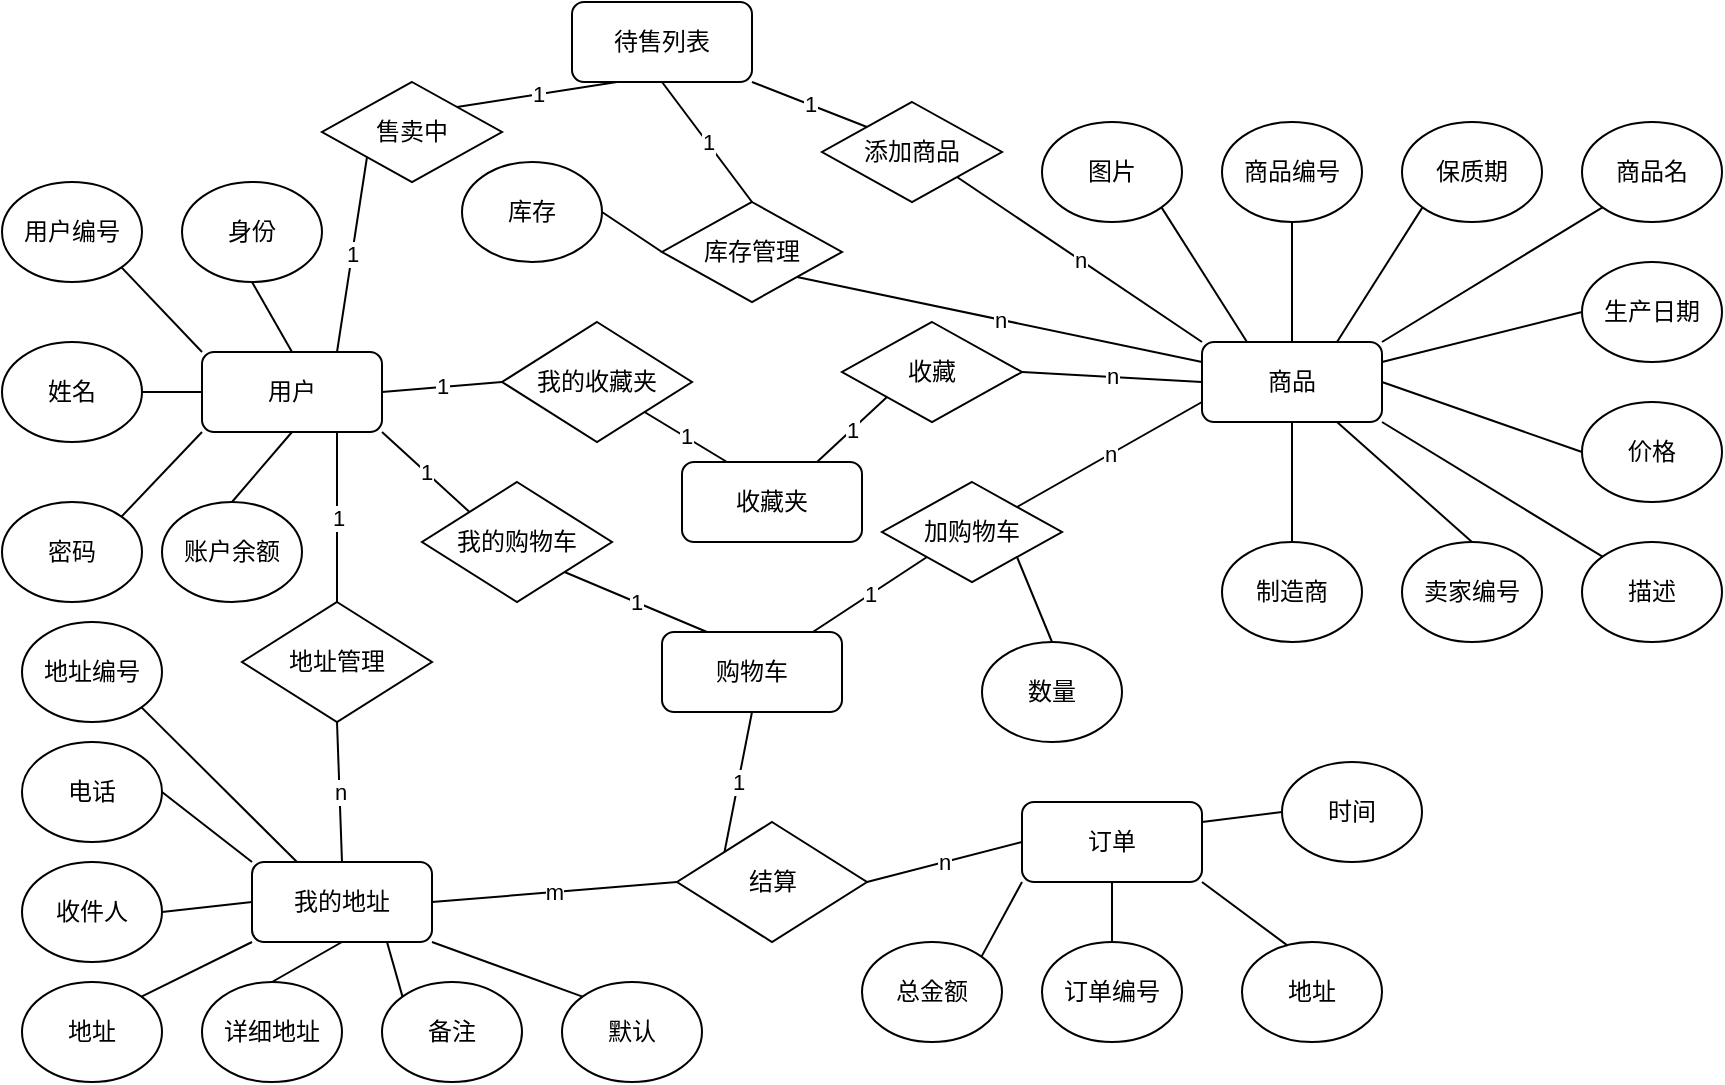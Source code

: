 <mxfile version="20.7.4" type="device"><diagram id="R2lEEEUBdFMjLlhIrx00" name="Page-1"><mxGraphModel dx="1105" dy="603" grid="1" gridSize="10" guides="1" tooltips="1" connect="1" arrows="1" fold="1" page="1" pageScale="1" pageWidth="850" pageHeight="1100" math="0" shadow="0" extFonts="Permanent Marker^https://fonts.googleapis.com/css?family=Permanent+Marker"><root><mxCell id="0"/><mxCell id="1" parent="0"/><mxCell id="BMDgmJ-OLP_4q-lUjM4O-145" value="" style="edgeStyle=orthogonalEdgeStyle;rounded=0;orthogonalLoop=1;jettySize=auto;html=1;startArrow=none;startFill=0;endArrow=none;endFill=0;" edge="1" parent="1" source="BMDgmJ-OLP_4q-lUjM4O-1" target="BMDgmJ-OLP_4q-lUjM4O-5"><mxGeometry relative="1" as="geometry"/></mxCell><mxCell id="BMDgmJ-OLP_4q-lUjM4O-1" value="用户" style="rounded=1;whiteSpace=wrap;html=1;" vertex="1" parent="1"><mxGeometry x="240" y="495" width="90" height="40" as="geometry"/></mxCell><mxCell id="BMDgmJ-OLP_4q-lUjM4O-2" value="用户编号" style="ellipse;whiteSpace=wrap;html=1;" vertex="1" parent="1"><mxGeometry x="140" y="410" width="70" height="50" as="geometry"/></mxCell><mxCell id="BMDgmJ-OLP_4q-lUjM4O-3" value="身份" style="ellipse;whiteSpace=wrap;html=1;" vertex="1" parent="1"><mxGeometry x="230" y="410" width="70" height="50" as="geometry"/></mxCell><mxCell id="BMDgmJ-OLP_4q-lUjM4O-5" value="姓名" style="ellipse;whiteSpace=wrap;html=1;" vertex="1" parent="1"><mxGeometry x="140" y="490" width="70" height="50" as="geometry"/></mxCell><mxCell id="BMDgmJ-OLP_4q-lUjM4O-6" value="密码" style="ellipse;whiteSpace=wrap;html=1;" vertex="1" parent="1"><mxGeometry x="140" y="570" width="70" height="50" as="geometry"/></mxCell><mxCell id="BMDgmJ-OLP_4q-lUjM4O-7" value="账户余额" style="ellipse;whiteSpace=wrap;html=1;" vertex="1" parent="1"><mxGeometry x="220" y="570" width="70" height="50" as="geometry"/></mxCell><mxCell id="BMDgmJ-OLP_4q-lUjM4O-13" value="" style="endArrow=none;html=1;rounded=0;entryX=0.5;entryY=1;entryDx=0;entryDy=0;exitX=0.5;exitY=0;exitDx=0;exitDy=0;endFill=0;" edge="1" parent="1" source="BMDgmJ-OLP_4q-lUjM4O-1" target="BMDgmJ-OLP_4q-lUjM4O-3"><mxGeometry width="50" height="50" relative="1" as="geometry"><mxPoint x="460" y="610" as="sourcePoint"/><mxPoint x="510" y="560" as="targetPoint"/></mxGeometry></mxCell><mxCell id="BMDgmJ-OLP_4q-lUjM4O-14" value="" style="endArrow=none;html=1;rounded=0;entryX=1;entryY=1;entryDx=0;entryDy=0;exitX=0;exitY=0;exitDx=0;exitDy=0;endFill=0;" edge="1" parent="1" source="BMDgmJ-OLP_4q-lUjM4O-1" target="BMDgmJ-OLP_4q-lUjM4O-2"><mxGeometry width="50" height="50" relative="1" as="geometry"><mxPoint x="460" y="610" as="sourcePoint"/><mxPoint x="510" y="560" as="targetPoint"/></mxGeometry></mxCell><mxCell id="BMDgmJ-OLP_4q-lUjM4O-15" value="" style="endArrow=none;html=1;rounded=0;entryX=1;entryY=0.5;entryDx=0;entryDy=0;exitX=0;exitY=0.5;exitDx=0;exitDy=0;endFill=0;" edge="1" parent="1" source="BMDgmJ-OLP_4q-lUjM4O-1" target="BMDgmJ-OLP_4q-lUjM4O-5"><mxGeometry width="50" height="50" relative="1" as="geometry"><mxPoint x="460" y="610" as="sourcePoint"/><mxPoint x="510" y="560" as="targetPoint"/></mxGeometry></mxCell><mxCell id="BMDgmJ-OLP_4q-lUjM4O-16" value="" style="endArrow=none;html=1;rounded=0;entryX=1;entryY=0;entryDx=0;entryDy=0;exitX=0;exitY=1;exitDx=0;exitDy=0;endFill=0;" edge="1" parent="1" source="BMDgmJ-OLP_4q-lUjM4O-1" target="BMDgmJ-OLP_4q-lUjM4O-6"><mxGeometry width="50" height="50" relative="1" as="geometry"><mxPoint x="460" y="610" as="sourcePoint"/><mxPoint x="510" y="560" as="targetPoint"/></mxGeometry></mxCell><mxCell id="BMDgmJ-OLP_4q-lUjM4O-17" value="" style="endArrow=none;html=1;rounded=0;entryX=0.5;entryY=0;entryDx=0;entryDy=0;exitX=0.5;exitY=1;exitDx=0;exitDy=0;endFill=0;" edge="1" parent="1" source="BMDgmJ-OLP_4q-lUjM4O-1" target="BMDgmJ-OLP_4q-lUjM4O-7"><mxGeometry width="50" height="50" relative="1" as="geometry"><mxPoint x="460" y="610" as="sourcePoint"/><mxPoint x="510" y="560" as="targetPoint"/></mxGeometry></mxCell><mxCell id="BMDgmJ-OLP_4q-lUjM4O-20" value="加购物车" style="rhombus;whiteSpace=wrap;html=1;" vertex="1" parent="1"><mxGeometry x="580" y="560" width="90" height="50" as="geometry"/></mxCell><mxCell id="BMDgmJ-OLP_4q-lUjM4O-21" value="地址管理" style="rhombus;whiteSpace=wrap;html=1;" vertex="1" parent="1"><mxGeometry x="260" y="620" width="95" height="60" as="geometry"/></mxCell><mxCell id="BMDgmJ-OLP_4q-lUjM4O-23" value="商品" style="rounded=1;whiteSpace=wrap;html=1;" vertex="1" parent="1"><mxGeometry x="740" y="490" width="90" height="40" as="geometry"/></mxCell><mxCell id="BMDgmJ-OLP_4q-lUjM4O-25" value="保质期" style="ellipse;whiteSpace=wrap;html=1;" vertex="1" parent="1"><mxGeometry x="840" y="380" width="70" height="50" as="geometry"/></mxCell><mxCell id="BMDgmJ-OLP_4q-lUjM4O-26" value="商品名" style="ellipse;whiteSpace=wrap;html=1;" vertex="1" parent="1"><mxGeometry x="930" y="380" width="70" height="50" as="geometry"/></mxCell><mxCell id="BMDgmJ-OLP_4q-lUjM4O-27" value="价格" style="ellipse;whiteSpace=wrap;html=1;" vertex="1" parent="1"><mxGeometry x="930" y="520" width="70" height="50" as="geometry"/></mxCell><mxCell id="BMDgmJ-OLP_4q-lUjM4O-28" value="卖家编号" style="ellipse;whiteSpace=wrap;html=1;" vertex="1" parent="1"><mxGeometry x="840" y="590" width="70" height="50" as="geometry"/></mxCell><mxCell id="BMDgmJ-OLP_4q-lUjM4O-29" value="制造商" style="ellipse;whiteSpace=wrap;html=1;" vertex="1" parent="1"><mxGeometry x="750" y="590" width="70" height="50" as="geometry"/></mxCell><mxCell id="BMDgmJ-OLP_4q-lUjM4O-30" value="图片" style="ellipse;whiteSpace=wrap;html=1;" vertex="1" parent="1"><mxGeometry x="660" y="380" width="70" height="50" as="geometry"/></mxCell><mxCell id="BMDgmJ-OLP_4q-lUjM4O-31" value="描述" style="ellipse;whiteSpace=wrap;html=1;" vertex="1" parent="1"><mxGeometry x="930" y="590" width="70" height="50" as="geometry"/></mxCell><mxCell id="BMDgmJ-OLP_4q-lUjM4O-32" value="商品编号" style="ellipse;whiteSpace=wrap;html=1;" vertex="1" parent="1"><mxGeometry x="750" y="380" width="70" height="50" as="geometry"/></mxCell><mxCell id="BMDgmJ-OLP_4q-lUjM4O-33" value="生产日期" style="ellipse;whiteSpace=wrap;html=1;" vertex="1" parent="1"><mxGeometry x="930" y="450" width="70" height="50" as="geometry"/></mxCell><mxCell id="BMDgmJ-OLP_4q-lUjM4O-35" value="" style="endArrow=none;html=1;rounded=0;entryX=0.5;entryY=1;entryDx=0;entryDy=0;exitX=0.5;exitY=0;exitDx=0;exitDy=0;endFill=0;" edge="1" parent="1" source="BMDgmJ-OLP_4q-lUjM4O-23" target="BMDgmJ-OLP_4q-lUjM4O-32"><mxGeometry width="50" height="50" relative="1" as="geometry"><mxPoint x="580" y="630" as="sourcePoint"/><mxPoint x="630" y="580" as="targetPoint"/></mxGeometry></mxCell><mxCell id="BMDgmJ-OLP_4q-lUjM4O-36" value="" style="endArrow=none;html=1;rounded=0;entryX=0;entryY=1;entryDx=0;entryDy=0;exitX=0.75;exitY=0;exitDx=0;exitDy=0;endFill=0;" edge="1" parent="1" source="BMDgmJ-OLP_4q-lUjM4O-23" target="BMDgmJ-OLP_4q-lUjM4O-25"><mxGeometry width="50" height="50" relative="1" as="geometry"><mxPoint x="580" y="630" as="sourcePoint"/><mxPoint x="630" y="580" as="targetPoint"/></mxGeometry></mxCell><mxCell id="BMDgmJ-OLP_4q-lUjM4O-37" value="" style="endArrow=none;html=1;rounded=0;entryX=0;entryY=1;entryDx=0;entryDy=0;exitX=1;exitY=0;exitDx=0;exitDy=0;endFill=0;" edge="1" parent="1" source="BMDgmJ-OLP_4q-lUjM4O-23" target="BMDgmJ-OLP_4q-lUjM4O-26"><mxGeometry width="50" height="50" relative="1" as="geometry"><mxPoint x="580" y="630" as="sourcePoint"/><mxPoint x="630" y="580" as="targetPoint"/></mxGeometry></mxCell><mxCell id="BMDgmJ-OLP_4q-lUjM4O-38" value="" style="endArrow=none;html=1;rounded=0;entryX=0;entryY=0.5;entryDx=0;entryDy=0;exitX=1;exitY=0.25;exitDx=0;exitDy=0;endFill=0;" edge="1" parent="1" source="BMDgmJ-OLP_4q-lUjM4O-23" target="BMDgmJ-OLP_4q-lUjM4O-33"><mxGeometry width="50" height="50" relative="1" as="geometry"><mxPoint x="580" y="630" as="sourcePoint"/><mxPoint x="630" y="580" as="targetPoint"/></mxGeometry></mxCell><mxCell id="BMDgmJ-OLP_4q-lUjM4O-39" value="" style="endArrow=none;html=1;rounded=0;entryX=0;entryY=0.5;entryDx=0;entryDy=0;exitX=1;exitY=0.5;exitDx=0;exitDy=0;endFill=0;" edge="1" parent="1" source="BMDgmJ-OLP_4q-lUjM4O-23" target="BMDgmJ-OLP_4q-lUjM4O-27"><mxGeometry width="50" height="50" relative="1" as="geometry"><mxPoint x="580" y="630" as="sourcePoint"/><mxPoint x="630" y="580" as="targetPoint"/></mxGeometry></mxCell><mxCell id="BMDgmJ-OLP_4q-lUjM4O-40" value="" style="endArrow=none;html=1;rounded=0;entryX=0;entryY=0;entryDx=0;entryDy=0;exitX=1;exitY=1;exitDx=0;exitDy=0;endFill=0;" edge="1" parent="1" source="BMDgmJ-OLP_4q-lUjM4O-23" target="BMDgmJ-OLP_4q-lUjM4O-31"><mxGeometry width="50" height="50" relative="1" as="geometry"><mxPoint x="580" y="630" as="sourcePoint"/><mxPoint x="630" y="580" as="targetPoint"/></mxGeometry></mxCell><mxCell id="BMDgmJ-OLP_4q-lUjM4O-41" value="" style="endArrow=none;html=1;rounded=0;entryX=0.5;entryY=0;entryDx=0;entryDy=0;exitX=0.75;exitY=1;exitDx=0;exitDy=0;endFill=0;" edge="1" parent="1" source="BMDgmJ-OLP_4q-lUjM4O-23" target="BMDgmJ-OLP_4q-lUjM4O-28"><mxGeometry width="50" height="50" relative="1" as="geometry"><mxPoint x="580" y="630" as="sourcePoint"/><mxPoint x="630" y="580" as="targetPoint"/></mxGeometry></mxCell><mxCell id="BMDgmJ-OLP_4q-lUjM4O-42" value="" style="endArrow=none;html=1;rounded=0;entryX=0.5;entryY=0;entryDx=0;entryDy=0;exitX=0.5;exitY=1;exitDx=0;exitDy=0;endFill=0;" edge="1" parent="1" source="BMDgmJ-OLP_4q-lUjM4O-23" target="BMDgmJ-OLP_4q-lUjM4O-29"><mxGeometry width="50" height="50" relative="1" as="geometry"><mxPoint x="580" y="630" as="sourcePoint"/><mxPoint x="630" y="580" as="targetPoint"/></mxGeometry></mxCell><mxCell id="BMDgmJ-OLP_4q-lUjM4O-47" value="n" style="endArrow=none;startArrow=none;html=1;rounded=0;entryX=0;entryY=0.5;entryDx=0;entryDy=0;exitX=1;exitY=0.5;exitDx=0;exitDy=0;endFill=0;startFill=0;" edge="1" parent="1" source="BMDgmJ-OLP_4q-lUjM4O-91" target="BMDgmJ-OLP_4q-lUjM4O-23"><mxGeometry width="50" height="50" relative="1" as="geometry"><mxPoint x="640" y="510" as="sourcePoint"/><mxPoint x="510" y="580" as="targetPoint"/></mxGeometry></mxCell><mxCell id="BMDgmJ-OLP_4q-lUjM4O-52" value="数量" style="ellipse;whiteSpace=wrap;html=1;" vertex="1" parent="1"><mxGeometry x="630" y="640" width="70" height="50" as="geometry"/></mxCell><mxCell id="BMDgmJ-OLP_4q-lUjM4O-58" value="n" style="endArrow=none;startArrow=none;html=1;rounded=0;exitX=1;exitY=0;exitDx=0;exitDy=0;entryX=0;entryY=0.75;entryDx=0;entryDy=0;endFill=0;startFill=0;" edge="1" parent="1" source="BMDgmJ-OLP_4q-lUjM4O-20" target="BMDgmJ-OLP_4q-lUjM4O-23"><mxGeometry width="50" height="50" relative="1" as="geometry"><mxPoint x="677.5" y="587.5" as="sourcePoint"/><mxPoint x="710" y="480" as="targetPoint"/></mxGeometry></mxCell><mxCell id="BMDgmJ-OLP_4q-lUjM4O-60" value="" style="endArrow=none;html=1;rounded=0;exitX=1;exitY=1;exitDx=0;exitDy=0;entryX=0.5;entryY=0;entryDx=0;entryDy=0;endFill=0;" edge="1" parent="1" source="BMDgmJ-OLP_4q-lUjM4O-20" target="BMDgmJ-OLP_4q-lUjM4O-52"><mxGeometry width="50" height="50" relative="1" as="geometry"><mxPoint x="677.5" y="612.5" as="sourcePoint"/><mxPoint x="590" y="670" as="targetPoint"/></mxGeometry></mxCell><mxCell id="BMDgmJ-OLP_4q-lUjM4O-63" value="1" style="endArrow=none;startArrow=none;html=1;rounded=0;entryX=0.75;entryY=1;entryDx=0;entryDy=0;exitX=0.5;exitY=0;exitDx=0;exitDy=0;endFill=0;startFill=0;" edge="1" parent="1" source="BMDgmJ-OLP_4q-lUjM4O-21" target="BMDgmJ-OLP_4q-lUjM4O-1"><mxGeometry width="50" height="50" relative="1" as="geometry"><mxPoint x="460" y="630" as="sourcePoint"/><mxPoint x="510" y="580" as="targetPoint"/></mxGeometry></mxCell><mxCell id="BMDgmJ-OLP_4q-lUjM4O-65" value="收件人" style="ellipse;whiteSpace=wrap;html=1;" vertex="1" parent="1"><mxGeometry x="150" y="750" width="70" height="50" as="geometry"/></mxCell><mxCell id="BMDgmJ-OLP_4q-lUjM4O-66" value="我的地址" style="rounded=1;whiteSpace=wrap;html=1;" vertex="1" parent="1"><mxGeometry x="265" y="750" width="90" height="40" as="geometry"/></mxCell><mxCell id="BMDgmJ-OLP_4q-lUjM4O-67" value="n" style="endArrow=none;startArrow=none;html=1;rounded=0;entryX=0.5;entryY=1;entryDx=0;entryDy=0;exitX=0.5;exitY=0;exitDx=0;exitDy=0;startFill=0;endFill=0;" edge="1" parent="1" source="BMDgmJ-OLP_4q-lUjM4O-66" target="BMDgmJ-OLP_4q-lUjM4O-21"><mxGeometry width="50" height="50" relative="1" as="geometry"><mxPoint x="460" y="630" as="sourcePoint"/><mxPoint x="510" y="580" as="targetPoint"/></mxGeometry></mxCell><mxCell id="BMDgmJ-OLP_4q-lUjM4O-68" value="电话" style="ellipse;whiteSpace=wrap;html=1;" vertex="1" parent="1"><mxGeometry x="150" y="690" width="70" height="50" as="geometry"/></mxCell><mxCell id="BMDgmJ-OLP_4q-lUjM4O-70" value="地址" style="ellipse;whiteSpace=wrap;html=1;" vertex="1" parent="1"><mxGeometry x="150" y="810" width="70" height="50" as="geometry"/></mxCell><mxCell id="BMDgmJ-OLP_4q-lUjM4O-71" value="详细地址" style="ellipse;whiteSpace=wrap;html=1;" vertex="1" parent="1"><mxGeometry x="240" y="810" width="70" height="50" as="geometry"/></mxCell><mxCell id="BMDgmJ-OLP_4q-lUjM4O-72" value="备注" style="ellipse;whiteSpace=wrap;html=1;" vertex="1" parent="1"><mxGeometry x="330" y="810" width="70" height="50" as="geometry"/></mxCell><mxCell id="BMDgmJ-OLP_4q-lUjM4O-73" value="默认" style="ellipse;whiteSpace=wrap;html=1;" vertex="1" parent="1"><mxGeometry x="420" y="810" width="70" height="50" as="geometry"/></mxCell><mxCell id="BMDgmJ-OLP_4q-lUjM4O-74" value="" style="endArrow=none;html=1;rounded=0;entryX=1;entryY=0.5;entryDx=0;entryDy=0;exitX=0;exitY=0;exitDx=0;exitDy=0;endFill=0;" edge="1" parent="1" source="BMDgmJ-OLP_4q-lUjM4O-66" target="BMDgmJ-OLP_4q-lUjM4O-68"><mxGeometry width="50" height="50" relative="1" as="geometry"><mxPoint x="460" y="630" as="sourcePoint"/><mxPoint x="510" y="580" as="targetPoint"/></mxGeometry></mxCell><mxCell id="BMDgmJ-OLP_4q-lUjM4O-75" value="" style="endArrow=none;html=1;rounded=0;entryX=1;entryY=0.5;entryDx=0;entryDy=0;exitX=0;exitY=0.5;exitDx=0;exitDy=0;endFill=0;" edge="1" parent="1" source="BMDgmJ-OLP_4q-lUjM4O-66" target="BMDgmJ-OLP_4q-lUjM4O-65"><mxGeometry width="50" height="50" relative="1" as="geometry"><mxPoint x="460" y="650" as="sourcePoint"/><mxPoint x="510" y="600" as="targetPoint"/></mxGeometry></mxCell><mxCell id="BMDgmJ-OLP_4q-lUjM4O-76" value="" style="endArrow=none;html=1;rounded=0;entryX=1;entryY=0;entryDx=0;entryDy=0;exitX=0;exitY=1;exitDx=0;exitDy=0;endFill=0;" edge="1" parent="1" source="BMDgmJ-OLP_4q-lUjM4O-66" target="BMDgmJ-OLP_4q-lUjM4O-70"><mxGeometry width="50" height="50" relative="1" as="geometry"><mxPoint x="460" y="650" as="sourcePoint"/><mxPoint x="510" y="600" as="targetPoint"/></mxGeometry></mxCell><mxCell id="BMDgmJ-OLP_4q-lUjM4O-77" value="" style="endArrow=none;html=1;rounded=0;entryX=0.5;entryY=0;entryDx=0;entryDy=0;exitX=0.5;exitY=1;exitDx=0;exitDy=0;endFill=0;" edge="1" parent="1" source="BMDgmJ-OLP_4q-lUjM4O-66" target="BMDgmJ-OLP_4q-lUjM4O-71"><mxGeometry width="50" height="50" relative="1" as="geometry"><mxPoint x="460" y="650" as="sourcePoint"/><mxPoint x="510" y="600" as="targetPoint"/></mxGeometry></mxCell><mxCell id="BMDgmJ-OLP_4q-lUjM4O-78" value="" style="endArrow=none;html=1;rounded=0;entryX=0;entryY=0;entryDx=0;entryDy=0;exitX=0.75;exitY=1;exitDx=0;exitDy=0;endFill=0;" edge="1" parent="1" source="BMDgmJ-OLP_4q-lUjM4O-66" target="BMDgmJ-OLP_4q-lUjM4O-72"><mxGeometry width="50" height="50" relative="1" as="geometry"><mxPoint x="460" y="650" as="sourcePoint"/><mxPoint x="510" y="600" as="targetPoint"/></mxGeometry></mxCell><mxCell id="BMDgmJ-OLP_4q-lUjM4O-79" value="" style="endArrow=none;html=1;rounded=0;entryX=0;entryY=0;entryDx=0;entryDy=0;exitX=1;exitY=1;exitDx=0;exitDy=0;endFill=0;" edge="1" parent="1" source="BMDgmJ-OLP_4q-lUjM4O-66" target="BMDgmJ-OLP_4q-lUjM4O-73"><mxGeometry width="50" height="50" relative="1" as="geometry"><mxPoint x="460" y="650" as="sourcePoint"/><mxPoint x="510" y="600" as="targetPoint"/></mxGeometry></mxCell><mxCell id="BMDgmJ-OLP_4q-lUjM4O-81" value="购物车" style="rounded=1;whiteSpace=wrap;html=1;" vertex="1" parent="1"><mxGeometry x="470" y="635" width="90" height="40" as="geometry"/></mxCell><mxCell id="BMDgmJ-OLP_4q-lUjM4O-82" value="我的购物车" style="rhombus;whiteSpace=wrap;html=1;" vertex="1" parent="1"><mxGeometry x="350" y="560" width="95" height="60" as="geometry"/></mxCell><mxCell id="BMDgmJ-OLP_4q-lUjM4O-83" value="1" style="endArrow=none;startArrow=none;html=1;rounded=0;entryX=1;entryY=1;entryDx=0;entryDy=0;exitX=0;exitY=0;exitDx=0;exitDy=0;startFill=0;endFill=0;" edge="1" parent="1" source="BMDgmJ-OLP_4q-lUjM4O-82" target="BMDgmJ-OLP_4q-lUjM4O-1"><mxGeometry width="50" height="50" relative="1" as="geometry"><mxPoint x="460" y="630" as="sourcePoint"/><mxPoint x="510" y="580" as="targetPoint"/></mxGeometry></mxCell><mxCell id="BMDgmJ-OLP_4q-lUjM4O-84" value="1" style="endArrow=none;startArrow=none;html=1;rounded=0;entryX=1;entryY=1;entryDx=0;entryDy=0;exitX=0.25;exitY=0;exitDx=0;exitDy=0;startFill=0;endFill=0;" edge="1" parent="1" source="BMDgmJ-OLP_4q-lUjM4O-81" target="BMDgmJ-OLP_4q-lUjM4O-82"><mxGeometry width="50" height="50" relative="1" as="geometry"><mxPoint x="460" y="630" as="sourcePoint"/><mxPoint x="510" y="580" as="targetPoint"/></mxGeometry></mxCell><mxCell id="BMDgmJ-OLP_4q-lUjM4O-85" value="1" style="endArrow=none;startArrow=none;html=1;rounded=0;entryX=0;entryY=1;entryDx=0;entryDy=0;startFill=0;endFill=0;" edge="1" parent="1" source="BMDgmJ-OLP_4q-lUjM4O-81" target="BMDgmJ-OLP_4q-lUjM4O-20"><mxGeometry width="50" height="50" relative="1" as="geometry"><mxPoint x="460" y="630" as="sourcePoint"/><mxPoint x="510" y="580" as="targetPoint"/></mxGeometry></mxCell><mxCell id="BMDgmJ-OLP_4q-lUjM4O-91" value="收藏" style="rhombus;whiteSpace=wrap;html=1;" vertex="1" parent="1"><mxGeometry x="560" y="480" width="90" height="50" as="geometry"/></mxCell><mxCell id="BMDgmJ-OLP_4q-lUjM4O-92" value="1" style="endArrow=none;startArrow=none;html=1;rounded=0;exitX=0;exitY=0.5;exitDx=0;exitDy=0;entryX=1;entryY=0.5;entryDx=0;entryDy=0;startFill=0;endFill=0;" edge="1" parent="1" source="BMDgmJ-OLP_4q-lUjM4O-124" target="BMDgmJ-OLP_4q-lUjM4O-1"><mxGeometry width="50" height="50" relative="1" as="geometry"><mxPoint x="460" y="630" as="sourcePoint"/><mxPoint x="330" y="500" as="targetPoint"/></mxGeometry></mxCell><mxCell id="BMDgmJ-OLP_4q-lUjM4O-94" value="1" style="endArrow=none;startArrow=none;html=1;rounded=0;entryX=0.5;entryY=1;entryDx=0;entryDy=0;exitX=0;exitY=0;exitDx=0;exitDy=0;endFill=0;startFill=0;" edge="1" parent="1" source="BMDgmJ-OLP_4q-lUjM4O-95" target="BMDgmJ-OLP_4q-lUjM4O-81"><mxGeometry width="50" height="50" relative="1" as="geometry"><mxPoint x="520" y="700" as="sourcePoint"/><mxPoint x="510" y="580" as="targetPoint"/></mxGeometry></mxCell><mxCell id="BMDgmJ-OLP_4q-lUjM4O-95" value="结算" style="rhombus;whiteSpace=wrap;html=1;" vertex="1" parent="1"><mxGeometry x="477.5" y="730" width="95" height="60" as="geometry"/></mxCell><mxCell id="BMDgmJ-OLP_4q-lUjM4O-96" value="m" style="endArrow=none;startArrow=none;html=1;rounded=0;entryX=0;entryY=0.5;entryDx=0;entryDy=0;exitX=1;exitY=0.5;exitDx=0;exitDy=0;endFill=0;startFill=0;" edge="1" parent="1" source="BMDgmJ-OLP_4q-lUjM4O-66" target="BMDgmJ-OLP_4q-lUjM4O-95"><mxGeometry width="50" height="50" relative="1" as="geometry"><mxPoint x="460" y="650" as="sourcePoint"/><mxPoint x="485" y="760" as="targetPoint"/></mxGeometry></mxCell><mxCell id="BMDgmJ-OLP_4q-lUjM4O-99" value="订单" style="rounded=1;whiteSpace=wrap;html=1;" vertex="1" parent="1"><mxGeometry x="650" y="720" width="90" height="40" as="geometry"/></mxCell><mxCell id="BMDgmJ-OLP_4q-lUjM4O-100" value="n" style="endArrow=none;startArrow=none;html=1;rounded=0;entryX=0;entryY=0.5;entryDx=0;entryDy=0;exitX=1;exitY=0.5;exitDx=0;exitDy=0;startFill=0;endFill=0;" edge="1" parent="1" source="BMDgmJ-OLP_4q-lUjM4O-95" target="BMDgmJ-OLP_4q-lUjM4O-99"><mxGeometry width="50" height="50" relative="1" as="geometry"><mxPoint x="590" y="840" as="sourcePoint"/><mxPoint x="640" y="790" as="targetPoint"/></mxGeometry></mxCell><mxCell id="BMDgmJ-OLP_4q-lUjM4O-101" value="总金额" style="ellipse;whiteSpace=wrap;html=1;" vertex="1" parent="1"><mxGeometry x="570" y="790" width="70" height="50" as="geometry"/></mxCell><mxCell id="BMDgmJ-OLP_4q-lUjM4O-102" value="订单编号" style="ellipse;whiteSpace=wrap;html=1;" vertex="1" parent="1"><mxGeometry x="660" y="790" width="70" height="50" as="geometry"/></mxCell><mxCell id="BMDgmJ-OLP_4q-lUjM4O-103" value="地址" style="ellipse;whiteSpace=wrap;html=1;" vertex="1" parent="1"><mxGeometry x="760" y="790" width="70" height="50" as="geometry"/></mxCell><mxCell id="BMDgmJ-OLP_4q-lUjM4O-104" value="地址编号" style="ellipse;whiteSpace=wrap;html=1;" vertex="1" parent="1"><mxGeometry x="150" y="630" width="70" height="50" as="geometry"/></mxCell><mxCell id="BMDgmJ-OLP_4q-lUjM4O-105" value="" style="endArrow=none;html=1;rounded=0;entryX=1;entryY=1;entryDx=0;entryDy=0;exitX=0.25;exitY=0;exitDx=0;exitDy=0;endFill=0;" edge="1" parent="1" source="BMDgmJ-OLP_4q-lUjM4O-66" target="BMDgmJ-OLP_4q-lUjM4O-104"><mxGeometry width="50" height="50" relative="1" as="geometry"><mxPoint x="460" y="630" as="sourcePoint"/><mxPoint x="510" y="580" as="targetPoint"/></mxGeometry></mxCell><mxCell id="BMDgmJ-OLP_4q-lUjM4O-109" value="时间" style="ellipse;whiteSpace=wrap;html=1;" vertex="1" parent="1"><mxGeometry x="780" y="700" width="70" height="50" as="geometry"/></mxCell><mxCell id="BMDgmJ-OLP_4q-lUjM4O-115" value="" style="endArrow=none;html=1;rounded=0;entryX=1;entryY=0;entryDx=0;entryDy=0;exitX=0;exitY=1;exitDx=0;exitDy=0;endFill=0;" edge="1" parent="1" source="BMDgmJ-OLP_4q-lUjM4O-99" target="BMDgmJ-OLP_4q-lUjM4O-101"><mxGeometry width="50" height="50" relative="1" as="geometry"><mxPoint x="460" y="830" as="sourcePoint"/><mxPoint x="510" y="780" as="targetPoint"/></mxGeometry></mxCell><mxCell id="BMDgmJ-OLP_4q-lUjM4O-116" value="" style="endArrow=none;html=1;rounded=0;entryX=0;entryY=0.5;entryDx=0;entryDy=0;exitX=1;exitY=0.25;exitDx=0;exitDy=0;endFill=0;" edge="1" parent="1" source="BMDgmJ-OLP_4q-lUjM4O-99" target="BMDgmJ-OLP_4q-lUjM4O-109"><mxGeometry width="50" height="50" relative="1" as="geometry"><mxPoint x="460" y="830" as="sourcePoint"/><mxPoint x="510" y="780" as="targetPoint"/></mxGeometry></mxCell><mxCell id="BMDgmJ-OLP_4q-lUjM4O-117" value="" style="endArrow=none;html=1;rounded=0;entryX=0.326;entryY=0.036;entryDx=0;entryDy=0;entryPerimeter=0;exitX=1;exitY=1;exitDx=0;exitDy=0;endFill=0;" edge="1" parent="1" source="BMDgmJ-OLP_4q-lUjM4O-99" target="BMDgmJ-OLP_4q-lUjM4O-103"><mxGeometry width="50" height="50" relative="1" as="geometry"><mxPoint x="460" y="830" as="sourcePoint"/><mxPoint x="510" y="780" as="targetPoint"/></mxGeometry></mxCell><mxCell id="BMDgmJ-OLP_4q-lUjM4O-118" value="" style="endArrow=none;html=1;rounded=0;entryX=0.5;entryY=0;entryDx=0;entryDy=0;exitX=0.5;exitY=1;exitDx=0;exitDy=0;endFill=0;" edge="1" parent="1" source="BMDgmJ-OLP_4q-lUjM4O-99" target="BMDgmJ-OLP_4q-lUjM4O-102"><mxGeometry width="50" height="50" relative="1" as="geometry"><mxPoint x="460" y="830" as="sourcePoint"/><mxPoint x="510" y="780" as="targetPoint"/></mxGeometry></mxCell><mxCell id="BMDgmJ-OLP_4q-lUjM4O-119" value="库存管理" style="rhombus;whiteSpace=wrap;html=1;" vertex="1" parent="1"><mxGeometry x="470" y="420" width="90" height="50" as="geometry"/></mxCell><mxCell id="BMDgmJ-OLP_4q-lUjM4O-120" value="库存" style="ellipse;whiteSpace=wrap;html=1;" vertex="1" parent="1"><mxGeometry x="370" y="400" width="70" height="50" as="geometry"/></mxCell><mxCell id="BMDgmJ-OLP_4q-lUjM4O-122" value="n" style="endArrow=none;startArrow=none;html=1;rounded=0;entryX=0;entryY=0.25;entryDx=0;entryDy=0;exitX=1;exitY=1;exitDx=0;exitDy=0;startFill=0;endFill=0;" edge="1" parent="1" source="BMDgmJ-OLP_4q-lUjM4O-119" target="BMDgmJ-OLP_4q-lUjM4O-23"><mxGeometry width="50" height="50" relative="1" as="geometry"><mxPoint x="460" y="630" as="sourcePoint"/><mxPoint x="510" y="580" as="targetPoint"/></mxGeometry></mxCell><mxCell id="BMDgmJ-OLP_4q-lUjM4O-124" value="我的收藏夹" style="rhombus;whiteSpace=wrap;html=1;" vertex="1" parent="1"><mxGeometry x="390" y="480" width="95" height="60" as="geometry"/></mxCell><mxCell id="BMDgmJ-OLP_4q-lUjM4O-125" value="收藏夹" style="rounded=1;whiteSpace=wrap;html=1;" vertex="1" parent="1"><mxGeometry x="480" y="550" width="90" height="40" as="geometry"/></mxCell><mxCell id="BMDgmJ-OLP_4q-lUjM4O-127" value="1" style="endArrow=none;startArrow=none;html=1;rounded=0;entryX=0.25;entryY=0;entryDx=0;entryDy=0;exitX=1;exitY=1;exitDx=0;exitDy=0;startFill=0;endFill=0;" edge="1" parent="1" source="BMDgmJ-OLP_4q-lUjM4O-124" target="BMDgmJ-OLP_4q-lUjM4O-125"><mxGeometry width="50" height="50" relative="1" as="geometry"><mxPoint x="460" y="630" as="sourcePoint"/><mxPoint x="510" y="580" as="targetPoint"/></mxGeometry></mxCell><mxCell id="BMDgmJ-OLP_4q-lUjM4O-128" value="1" style="endArrow=none;startArrow=none;html=1;rounded=0;entryX=0;entryY=1;entryDx=0;entryDy=0;exitX=0.75;exitY=0;exitDx=0;exitDy=0;startFill=0;endFill=0;" edge="1" parent="1" source="BMDgmJ-OLP_4q-lUjM4O-125" target="BMDgmJ-OLP_4q-lUjM4O-91"><mxGeometry width="50" height="50" relative="1" as="geometry"><mxPoint x="460" y="630" as="sourcePoint"/><mxPoint x="510" y="580" as="targetPoint"/></mxGeometry></mxCell><mxCell id="BMDgmJ-OLP_4q-lUjM4O-130" value="售卖中" style="rhombus;whiteSpace=wrap;html=1;" vertex="1" parent="1"><mxGeometry x="300" y="360" width="90" height="50" as="geometry"/></mxCell><mxCell id="BMDgmJ-OLP_4q-lUjM4O-135" value="待售列表" style="rounded=1;whiteSpace=wrap;html=1;" vertex="1" parent="1"><mxGeometry x="425" y="320" width="90" height="40" as="geometry"/></mxCell><mxCell id="BMDgmJ-OLP_4q-lUjM4O-136" value="1" style="endArrow=none;html=1;rounded=0;entryX=0.25;entryY=1;entryDx=0;entryDy=0;exitX=1;exitY=0;exitDx=0;exitDy=0;" edge="1" parent="1" source="BMDgmJ-OLP_4q-lUjM4O-130" target="BMDgmJ-OLP_4q-lUjM4O-135"><mxGeometry width="50" height="50" relative="1" as="geometry"><mxPoint x="400" y="500" as="sourcePoint"/><mxPoint x="450" y="450" as="targetPoint"/></mxGeometry></mxCell><mxCell id="BMDgmJ-OLP_4q-lUjM4O-137" value="1" style="endArrow=none;html=1;rounded=0;entryX=0;entryY=1;entryDx=0;entryDy=0;exitX=0.75;exitY=0;exitDx=0;exitDy=0;" edge="1" parent="1" source="BMDgmJ-OLP_4q-lUjM4O-1" target="BMDgmJ-OLP_4q-lUjM4O-130"><mxGeometry width="50" height="50" relative="1" as="geometry"><mxPoint x="400" y="500" as="sourcePoint"/><mxPoint x="450" y="450" as="targetPoint"/></mxGeometry></mxCell><mxCell id="BMDgmJ-OLP_4q-lUjM4O-138" value="1" style="endArrow=none;html=1;rounded=0;entryX=0.5;entryY=1;entryDx=0;entryDy=0;exitX=0.5;exitY=0;exitDx=0;exitDy=0;" edge="1" parent="1" source="BMDgmJ-OLP_4q-lUjM4O-119" target="BMDgmJ-OLP_4q-lUjM4O-135"><mxGeometry width="50" height="50" relative="1" as="geometry"><mxPoint x="400" y="500" as="sourcePoint"/><mxPoint x="450" y="450" as="targetPoint"/></mxGeometry></mxCell><mxCell id="BMDgmJ-OLP_4q-lUjM4O-140" value="添加商品" style="rhombus;whiteSpace=wrap;html=1;" vertex="1" parent="1"><mxGeometry x="550" y="370" width="90" height="50" as="geometry"/></mxCell><mxCell id="BMDgmJ-OLP_4q-lUjM4O-141" value="1" style="endArrow=none;html=1;rounded=0;entryX=1;entryY=1;entryDx=0;entryDy=0;exitX=0;exitY=0;exitDx=0;exitDy=0;" edge="1" parent="1" source="BMDgmJ-OLP_4q-lUjM4O-140" target="BMDgmJ-OLP_4q-lUjM4O-135"><mxGeometry width="50" height="50" relative="1" as="geometry"><mxPoint x="400" y="500" as="sourcePoint"/><mxPoint x="450" y="450" as="targetPoint"/></mxGeometry></mxCell><mxCell id="BMDgmJ-OLP_4q-lUjM4O-142" value="n" style="endArrow=none;html=1;rounded=0;entryX=0;entryY=0;entryDx=0;entryDy=0;exitX=1;exitY=1;exitDx=0;exitDy=0;" edge="1" parent="1" source="BMDgmJ-OLP_4q-lUjM4O-140" target="BMDgmJ-OLP_4q-lUjM4O-23"><mxGeometry width="50" height="50" relative="1" as="geometry"><mxPoint x="400" y="500" as="sourcePoint"/><mxPoint x="450" y="450" as="targetPoint"/></mxGeometry></mxCell><mxCell id="BMDgmJ-OLP_4q-lUjM4O-143" value="" style="endArrow=none;html=1;rounded=0;entryX=0;entryY=0.5;entryDx=0;entryDy=0;exitX=1;exitY=0.5;exitDx=0;exitDy=0;" edge="1" parent="1" source="BMDgmJ-OLP_4q-lUjM4O-120" target="BMDgmJ-OLP_4q-lUjM4O-119"><mxGeometry width="50" height="50" relative="1" as="geometry"><mxPoint x="400" y="500" as="sourcePoint"/><mxPoint x="450" y="450" as="targetPoint"/></mxGeometry></mxCell><mxCell id="BMDgmJ-OLP_4q-lUjM4O-144" value="" style="endArrow=none;html=1;rounded=0;entryX=0.25;entryY=0;entryDx=0;entryDy=0;exitX=1;exitY=1;exitDx=0;exitDy=0;" edge="1" parent="1" source="BMDgmJ-OLP_4q-lUjM4O-30" target="BMDgmJ-OLP_4q-lUjM4O-23"><mxGeometry width="50" height="50" relative="1" as="geometry"><mxPoint x="540" y="610" as="sourcePoint"/><mxPoint x="590" y="560" as="targetPoint"/></mxGeometry></mxCell></root></mxGraphModel></diagram></mxfile>